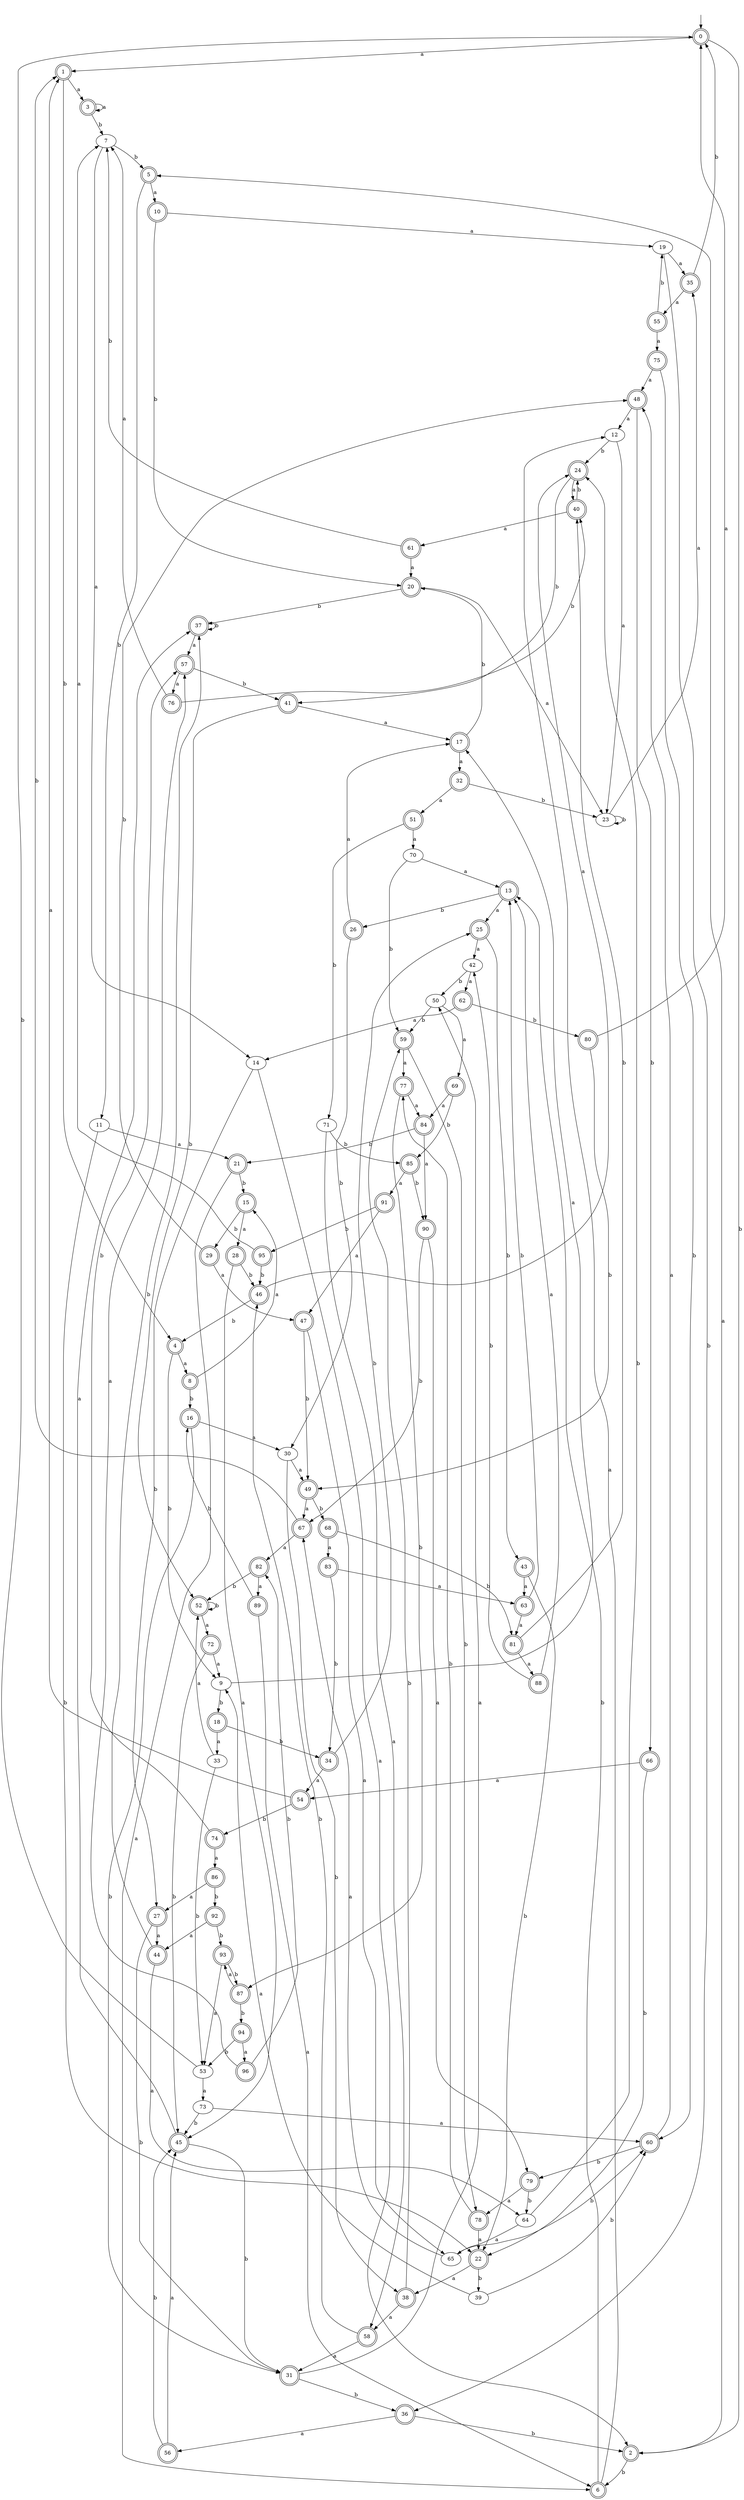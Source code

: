 digraph RandomDFA {
  __start0 [label="", shape=none];
  __start0 -> 0 [label=""];
  0 [shape=circle] [shape=doublecircle]
  0 -> 1 [label="a"]
  0 -> 2 [label="b"]
  1 [shape=doublecircle]
  1 -> 3 [label="a"]
  1 -> 4 [label="b"]
  2 [shape=doublecircle]
  2 -> 5 [label="a"]
  2 -> 6 [label="b"]
  3 [shape=doublecircle]
  3 -> 3 [label="a"]
  3 -> 7 [label="b"]
  4 [shape=doublecircle]
  4 -> 8 [label="a"]
  4 -> 9 [label="b"]
  5 [shape=doublecircle]
  5 -> 10 [label="a"]
  5 -> 11 [label="b"]
  6 [shape=doublecircle]
  6 -> 12 [label="a"]
  6 -> 13 [label="b"]
  7
  7 -> 14 [label="a"]
  7 -> 5 [label="b"]
  8 [shape=doublecircle]
  8 -> 15 [label="a"]
  8 -> 16 [label="b"]
  9
  9 -> 17 [label="a"]
  9 -> 18 [label="b"]
  10 [shape=doublecircle]
  10 -> 19 [label="a"]
  10 -> 20 [label="b"]
  11
  11 -> 21 [label="a"]
  11 -> 22 [label="b"]
  12
  12 -> 23 [label="a"]
  12 -> 24 [label="b"]
  13 [shape=doublecircle]
  13 -> 25 [label="a"]
  13 -> 26 [label="b"]
  14
  14 -> 2 [label="a"]
  14 -> 27 [label="b"]
  15 [shape=doublecircle]
  15 -> 28 [label="a"]
  15 -> 29 [label="b"]
  16 [shape=doublecircle]
  16 -> 30 [label="a"]
  16 -> 31 [label="b"]
  17 [shape=doublecircle]
  17 -> 32 [label="a"]
  17 -> 20 [label="b"]
  18 [shape=doublecircle]
  18 -> 33 [label="a"]
  18 -> 34 [label="b"]
  19
  19 -> 35 [label="a"]
  19 -> 36 [label="b"]
  20 [shape=doublecircle]
  20 -> 23 [label="a"]
  20 -> 37 [label="b"]
  21 [shape=doublecircle]
  21 -> 6 [label="a"]
  21 -> 15 [label="b"]
  22 [shape=doublecircle]
  22 -> 38 [label="a"]
  22 -> 39 [label="b"]
  23
  23 -> 35 [label="a"]
  23 -> 23 [label="b"]
  24 [shape=doublecircle]
  24 -> 40 [label="a"]
  24 -> 41 [label="b"]
  25 [shape=doublecircle]
  25 -> 42 [label="a"]
  25 -> 43 [label="b"]
  26 [shape=doublecircle]
  26 -> 17 [label="a"]
  26 -> 30 [label="b"]
  27 [shape=doublecircle]
  27 -> 44 [label="a"]
  27 -> 31 [label="b"]
  28 [shape=doublecircle]
  28 -> 45 [label="a"]
  28 -> 46 [label="b"]
  29 [shape=doublecircle]
  29 -> 47 [label="a"]
  29 -> 48 [label="b"]
  30
  30 -> 49 [label="a"]
  30 -> 38 [label="b"]
  31 [shape=doublecircle]
  31 -> 50 [label="a"]
  31 -> 36 [label="b"]
  32 [shape=doublecircle]
  32 -> 51 [label="a"]
  32 -> 23 [label="b"]
  33
  33 -> 52 [label="a"]
  33 -> 53 [label="b"]
  34 [shape=doublecircle]
  34 -> 54 [label="a"]
  34 -> 25 [label="b"]
  35 [shape=doublecircle]
  35 -> 55 [label="a"]
  35 -> 0 [label="b"]
  36 [shape=doublecircle]
  36 -> 56 [label="a"]
  36 -> 2 [label="b"]
  37 [shape=doublecircle]
  37 -> 57 [label="a"]
  37 -> 37 [label="b"]
  38 [shape=doublecircle]
  38 -> 58 [label="a"]
  38 -> 59 [label="b"]
  39
  39 -> 9 [label="a"]
  39 -> 60 [label="b"]
  40 [shape=doublecircle]
  40 -> 61 [label="a"]
  40 -> 24 [label="b"]
  41 [shape=doublecircle]
  41 -> 17 [label="a"]
  41 -> 52 [label="b"]
  42
  42 -> 62 [label="a"]
  42 -> 50 [label="b"]
  43 [shape=doublecircle]
  43 -> 63 [label="a"]
  43 -> 22 [label="b"]
  44 [shape=doublecircle]
  44 -> 64 [label="a"]
  44 -> 37 [label="b"]
  45 [shape=doublecircle]
  45 -> 37 [label="a"]
  45 -> 31 [label="b"]
  46 [shape=doublecircle]
  46 -> 24 [label="a"]
  46 -> 4 [label="b"]
  47 [shape=doublecircle]
  47 -> 65 [label="a"]
  47 -> 49 [label="b"]
  48 [shape=doublecircle]
  48 -> 12 [label="a"]
  48 -> 66 [label="b"]
  49 [shape=doublecircle]
  49 -> 67 [label="a"]
  49 -> 68 [label="b"]
  50
  50 -> 69 [label="a"]
  50 -> 59 [label="b"]
  51 [shape=doublecircle]
  51 -> 70 [label="a"]
  51 -> 71 [label="b"]
  52 [shape=doublecircle]
  52 -> 72 [label="a"]
  52 -> 52 [label="b"]
  53
  53 -> 73 [label="a"]
  53 -> 0 [label="b"]
  54 [shape=doublecircle]
  54 -> 1 [label="a"]
  54 -> 74 [label="b"]
  55 [shape=doublecircle]
  55 -> 75 [label="a"]
  55 -> 19 [label="b"]
  56 [shape=doublecircle]
  56 -> 45 [label="a"]
  56 -> 45 [label="b"]
  57 [shape=doublecircle]
  57 -> 76 [label="a"]
  57 -> 41 [label="b"]
  58 [shape=doublecircle]
  58 -> 31 [label="a"]
  58 -> 46 [label="b"]
  59 [shape=doublecircle]
  59 -> 77 [label="a"]
  59 -> 78 [label="b"]
  60 [shape=doublecircle]
  60 -> 48 [label="a"]
  60 -> 79 [label="b"]
  61 [shape=doublecircle]
  61 -> 20 [label="a"]
  61 -> 7 [label="b"]
  62 [shape=doublecircle]
  62 -> 14 [label="a"]
  62 -> 80 [label="b"]
  63 [shape=doublecircle]
  63 -> 81 [label="a"]
  63 -> 13 [label="b"]
  64
  64 -> 65 [label="a"]
  64 -> 24 [label="b"]
  65
  65 -> 67 [label="a"]
  65 -> 60 [label="b"]
  66 [shape=doublecircle]
  66 -> 54 [label="a"]
  66 -> 22 [label="b"]
  67 [shape=doublecircle]
  67 -> 82 [label="a"]
  67 -> 1 [label="b"]
  68 [shape=doublecircle]
  68 -> 83 [label="a"]
  68 -> 81 [label="b"]
  69 [shape=doublecircle]
  69 -> 84 [label="a"]
  69 -> 85 [label="b"]
  70
  70 -> 13 [label="a"]
  70 -> 59 [label="b"]
  71
  71 -> 58 [label="a"]
  71 -> 85 [label="b"]
  72 [shape=doublecircle]
  72 -> 9 [label="a"]
  72 -> 45 [label="b"]
  73
  73 -> 60 [label="a"]
  73 -> 45 [label="b"]
  74 [shape=doublecircle]
  74 -> 86 [label="a"]
  74 -> 57 [label="b"]
  75 [shape=doublecircle]
  75 -> 48 [label="a"]
  75 -> 60 [label="b"]
  76 [shape=doublecircle]
  76 -> 7 [label="a"]
  76 -> 40 [label="b"]
  77 [shape=doublecircle]
  77 -> 84 [label="a"]
  77 -> 87 [label="b"]
  78 [shape=doublecircle]
  78 -> 22 [label="a"]
  78 -> 77 [label="b"]
  79 [shape=doublecircle]
  79 -> 78 [label="a"]
  79 -> 64 [label="b"]
  80 [shape=doublecircle]
  80 -> 0 [label="a"]
  80 -> 49 [label="b"]
  81 [shape=doublecircle]
  81 -> 88 [label="a"]
  81 -> 40 [label="b"]
  82 [shape=doublecircle]
  82 -> 89 [label="a"]
  82 -> 52 [label="b"]
  83 [shape=doublecircle]
  83 -> 63 [label="a"]
  83 -> 34 [label="b"]
  84 [shape=doublecircle]
  84 -> 90 [label="a"]
  84 -> 21 [label="b"]
  85 [shape=doublecircle]
  85 -> 91 [label="a"]
  85 -> 90 [label="b"]
  86 [shape=doublecircle]
  86 -> 27 [label="a"]
  86 -> 92 [label="b"]
  87 [shape=doublecircle]
  87 -> 93 [label="a"]
  87 -> 94 [label="b"]
  88 [shape=doublecircle]
  88 -> 13 [label="a"]
  88 -> 42 [label="b"]
  89 [shape=doublecircle]
  89 -> 6 [label="a"]
  89 -> 16 [label="b"]
  90 [shape=doublecircle]
  90 -> 79 [label="a"]
  90 -> 67 [label="b"]
  91 [shape=doublecircle]
  91 -> 47 [label="a"]
  91 -> 95 [label="b"]
  92 [shape=doublecircle]
  92 -> 44 [label="a"]
  92 -> 93 [label="b"]
  93 [shape=doublecircle]
  93 -> 53 [label="a"]
  93 -> 87 [label="b"]
  94 [shape=doublecircle]
  94 -> 96 [label="a"]
  94 -> 53 [label="b"]
  95 [shape=doublecircle]
  95 -> 7 [label="a"]
  95 -> 46 [label="b"]
  96 [shape=doublecircle]
  96 -> 57 [label="a"]
  96 -> 82 [label="b"]
}
